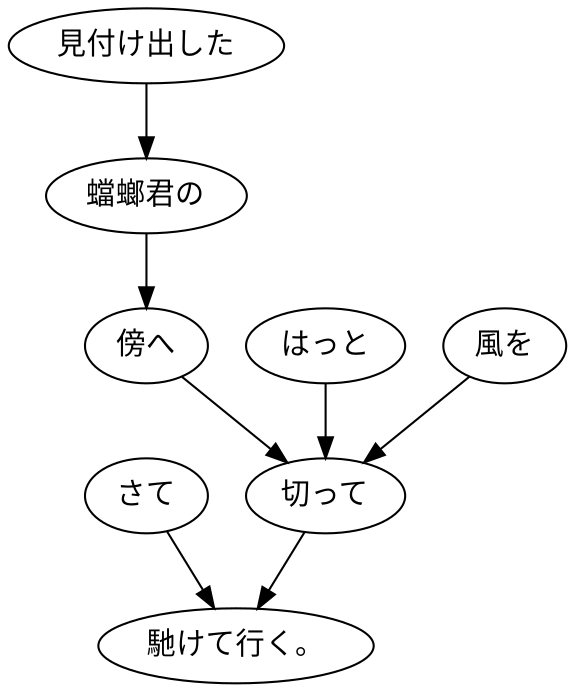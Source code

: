 digraph graph3968 {
	node0 [label="さて"];
	node1 [label="見付け出した"];
	node2 [label="蟷螂君の"];
	node3 [label="傍へ"];
	node4 [label="はっと"];
	node5 [label="風を"];
	node6 [label="切って"];
	node7 [label="馳けて行く。"];
	node0 -> node7;
	node1 -> node2;
	node2 -> node3;
	node3 -> node6;
	node4 -> node6;
	node5 -> node6;
	node6 -> node7;
}
